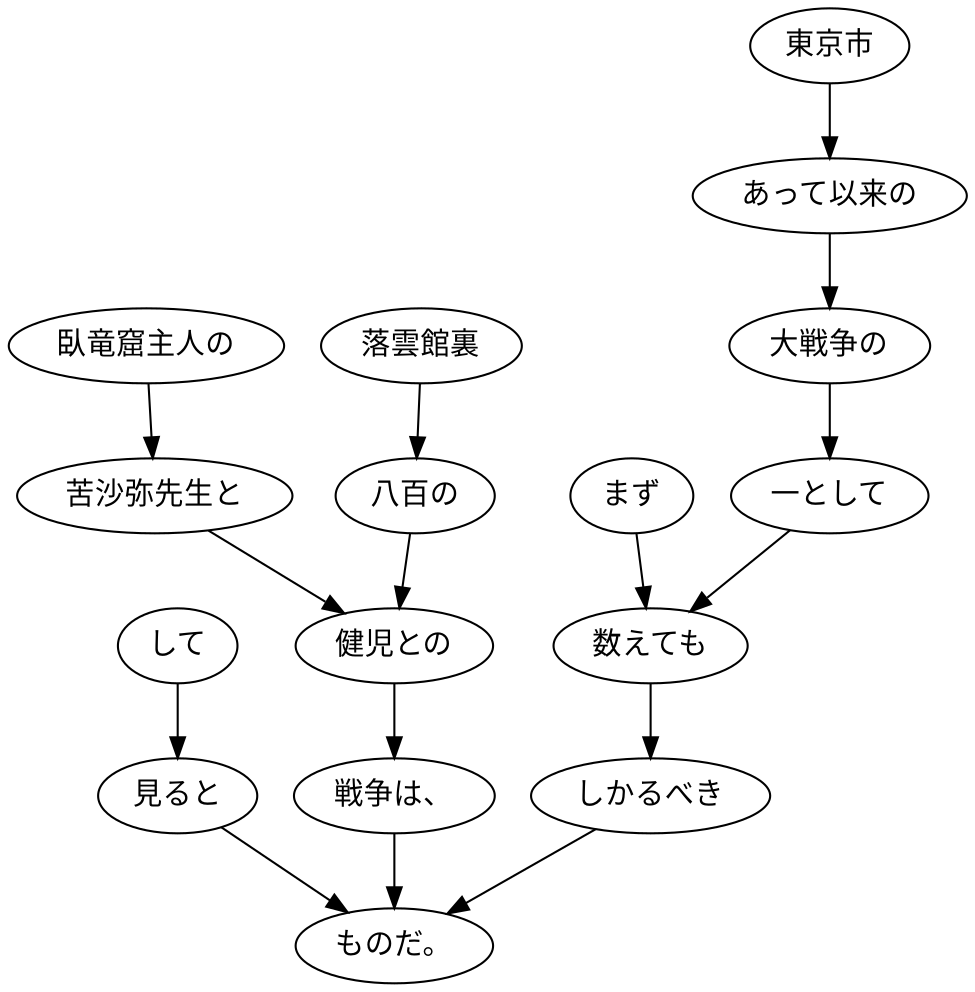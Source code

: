 digraph graph5027 {
	node0 [label="して"];
	node1 [label="見ると"];
	node2 [label="臥竜窟主人の"];
	node3 [label="苦沙弥先生と"];
	node4 [label="落雲館裏"];
	node5 [label="八百の"];
	node6 [label="健児との"];
	node7 [label="戦争は、"];
	node8 [label="まず"];
	node9 [label="東京市"];
	node10 [label="あって以来の"];
	node11 [label="大戦争の"];
	node12 [label="一として"];
	node13 [label="数えても"];
	node14 [label="しかるべき"];
	node15 [label="ものだ。"];
	node0 -> node1;
	node1 -> node15;
	node2 -> node3;
	node3 -> node6;
	node4 -> node5;
	node5 -> node6;
	node6 -> node7;
	node7 -> node15;
	node8 -> node13;
	node9 -> node10;
	node10 -> node11;
	node11 -> node12;
	node12 -> node13;
	node13 -> node14;
	node14 -> node15;
}
